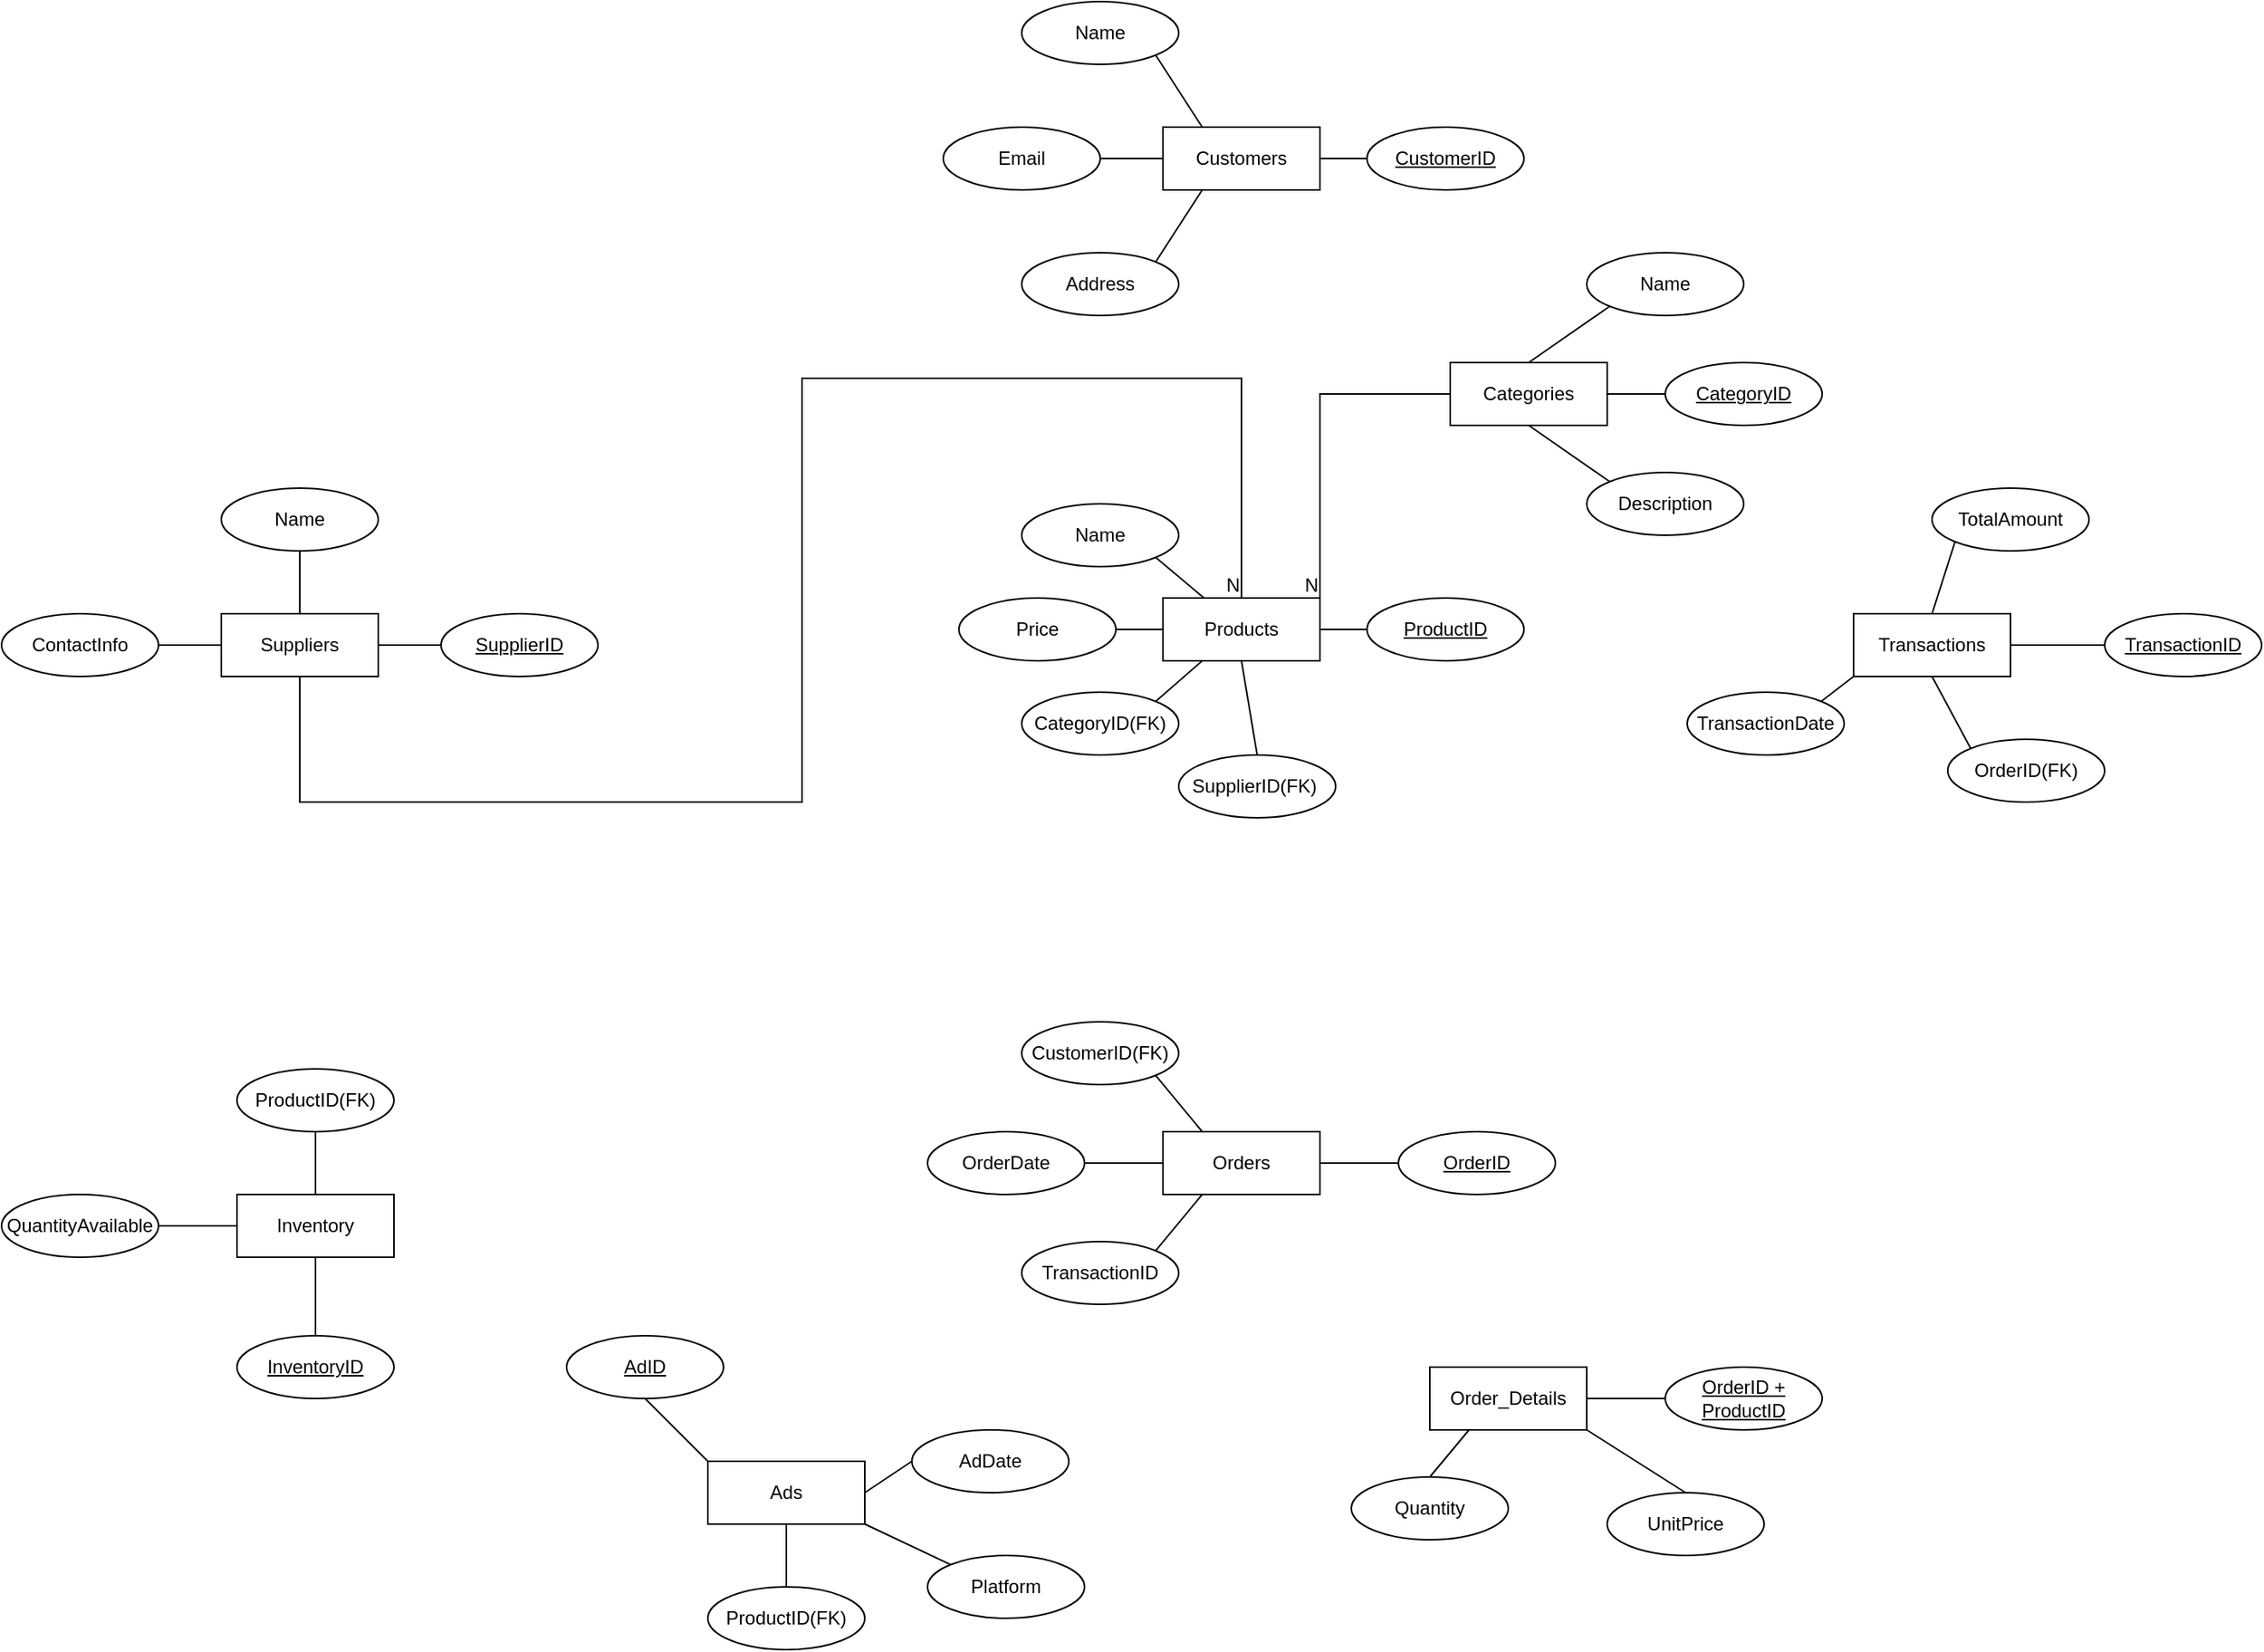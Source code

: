 <mxfile version="23.1.2" type="github">
  <diagram id="R2lEEEUBdFMjLlhIrx00" name="Page-1">
    <mxGraphModel dx="2417" dy="837" grid="1" gridSize="10" guides="1" tooltips="1" connect="1" arrows="1" fold="1" page="1" pageScale="1" pageWidth="827" pageHeight="1169" math="0" shadow="0" extFonts="Permanent Marker^https://fonts.googleapis.com/css?family=Permanent+Marker">
      <root>
        <mxCell id="0" />
        <mxCell id="1" parent="0" />
        <mxCell id="zfA8GvS_sk62KVz_93GT-23" value="Products" style="whiteSpace=wrap;html=1;align=center;" vertex="1" parent="1">
          <mxGeometry x="30" y="1060" width="100" height="40" as="geometry" />
        </mxCell>
        <mxCell id="zfA8GvS_sk62KVz_93GT-25" value="ProductID" style="ellipse;whiteSpace=wrap;html=1;align=center;fontStyle=4;" vertex="1" parent="1">
          <mxGeometry x="160" y="1060" width="100" height="40" as="geometry" />
        </mxCell>
        <mxCell id="zfA8GvS_sk62KVz_93GT-29" value="" style="endArrow=none;html=1;rounded=0;entryX=0;entryY=0.5;entryDx=0;entryDy=0;exitX=1;exitY=0.5;exitDx=0;exitDy=0;" edge="1" parent="1" source="zfA8GvS_sk62KVz_93GT-23" target="zfA8GvS_sk62KVz_93GT-25">
          <mxGeometry relative="1" as="geometry">
            <mxPoint x="50" y="1050" as="sourcePoint" />
            <mxPoint x="210" y="1050" as="targetPoint" />
          </mxGeometry>
        </mxCell>
        <mxCell id="zfA8GvS_sk62KVz_93GT-30" value="Name" style="ellipse;whiteSpace=wrap;html=1;align=center;" vertex="1" parent="1">
          <mxGeometry x="-60" y="1000" width="100" height="40" as="geometry" />
        </mxCell>
        <mxCell id="zfA8GvS_sk62KVz_93GT-31" value="Price" style="ellipse;whiteSpace=wrap;html=1;align=center;" vertex="1" parent="1">
          <mxGeometry x="-100" y="1060" width="100" height="40" as="geometry" />
        </mxCell>
        <mxCell id="zfA8GvS_sk62KVz_93GT-32" value="CategoryID(FK)" style="ellipse;whiteSpace=wrap;html=1;align=center;" vertex="1" parent="1">
          <mxGeometry x="-60" y="1120" width="100" height="40" as="geometry" />
        </mxCell>
        <mxCell id="zfA8GvS_sk62KVz_93GT-33" value="SupplierID(FK)&amp;nbsp;" style="ellipse;whiteSpace=wrap;html=1;align=center;" vertex="1" parent="1">
          <mxGeometry x="40" y="1160" width="100" height="40" as="geometry" />
        </mxCell>
        <mxCell id="zfA8GvS_sk62KVz_93GT-34" value="" style="endArrow=none;html=1;rounded=0;exitX=1;exitY=1;exitDx=0;exitDy=0;" edge="1" parent="1" source="zfA8GvS_sk62KVz_93GT-30" target="zfA8GvS_sk62KVz_93GT-23">
          <mxGeometry relative="1" as="geometry">
            <mxPoint x="50" y="1050" as="sourcePoint" />
            <mxPoint x="210" y="1050" as="targetPoint" />
          </mxGeometry>
        </mxCell>
        <mxCell id="zfA8GvS_sk62KVz_93GT-35" value="" style="endArrow=none;html=1;rounded=0;exitX=1;exitY=0.5;exitDx=0;exitDy=0;entryX=0;entryY=0.5;entryDx=0;entryDy=0;" edge="1" parent="1" source="zfA8GvS_sk62KVz_93GT-31" target="zfA8GvS_sk62KVz_93GT-23">
          <mxGeometry relative="1" as="geometry">
            <mxPoint x="60" y="1060" as="sourcePoint" />
            <mxPoint x="220" y="1060" as="targetPoint" />
          </mxGeometry>
        </mxCell>
        <mxCell id="zfA8GvS_sk62KVz_93GT-36" value="" style="endArrow=none;html=1;rounded=0;exitX=1;exitY=0;exitDx=0;exitDy=0;entryX=0.25;entryY=1;entryDx=0;entryDy=0;" edge="1" parent="1" source="zfA8GvS_sk62KVz_93GT-32" target="zfA8GvS_sk62KVz_93GT-23">
          <mxGeometry relative="1" as="geometry">
            <mxPoint x="70" y="1070" as="sourcePoint" />
            <mxPoint x="230" y="1070" as="targetPoint" />
          </mxGeometry>
        </mxCell>
        <mxCell id="zfA8GvS_sk62KVz_93GT-37" value="" style="endArrow=none;html=1;rounded=0;exitX=0.5;exitY=0;exitDx=0;exitDy=0;entryX=0.5;entryY=1;entryDx=0;entryDy=0;" edge="1" parent="1" source="zfA8GvS_sk62KVz_93GT-33" target="zfA8GvS_sk62KVz_93GT-23">
          <mxGeometry relative="1" as="geometry">
            <mxPoint x="80" y="1080" as="sourcePoint" />
            <mxPoint x="240" y="1080" as="targetPoint" />
          </mxGeometry>
        </mxCell>
        <mxCell id="zfA8GvS_sk62KVz_93GT-38" value="Customers" style="whiteSpace=wrap;html=1;align=center;" vertex="1" parent="1">
          <mxGeometry x="30" y="760" width="100" height="40" as="geometry" />
        </mxCell>
        <mxCell id="zfA8GvS_sk62KVz_93GT-39" value="CustomerID" style="ellipse;whiteSpace=wrap;html=1;align=center;fontStyle=4;" vertex="1" parent="1">
          <mxGeometry x="160" y="760" width="100" height="40" as="geometry" />
        </mxCell>
        <mxCell id="zfA8GvS_sk62KVz_93GT-40" value="Name" style="ellipse;whiteSpace=wrap;html=1;align=center;" vertex="1" parent="1">
          <mxGeometry x="-60" y="680" width="100" height="40" as="geometry" />
        </mxCell>
        <mxCell id="zfA8GvS_sk62KVz_93GT-41" value="Email" style="ellipse;whiteSpace=wrap;html=1;align=center;" vertex="1" parent="1">
          <mxGeometry x="-110" y="760" width="100" height="40" as="geometry" />
        </mxCell>
        <mxCell id="zfA8GvS_sk62KVz_93GT-42" value="Address" style="ellipse;whiteSpace=wrap;html=1;align=center;" vertex="1" parent="1">
          <mxGeometry x="-60" y="840" width="100" height="40" as="geometry" />
        </mxCell>
        <mxCell id="zfA8GvS_sk62KVz_93GT-43" value="" style="endArrow=none;html=1;rounded=0;exitX=1;exitY=0;exitDx=0;exitDy=0;entryX=0.25;entryY=1;entryDx=0;entryDy=0;" edge="1" parent="1" source="zfA8GvS_sk62KVz_93GT-42" target="zfA8GvS_sk62KVz_93GT-38">
          <mxGeometry relative="1" as="geometry">
            <mxPoint x="90" y="860.48" as="sourcePoint" />
            <mxPoint x="310" y="880" as="targetPoint" />
          </mxGeometry>
        </mxCell>
        <mxCell id="zfA8GvS_sk62KVz_93GT-44" value="" style="endArrow=none;html=1;rounded=0;exitX=1;exitY=0.5;exitDx=0;exitDy=0;entryX=0;entryY=0.5;entryDx=0;entryDy=0;" edge="1" parent="1" source="zfA8GvS_sk62KVz_93GT-41" target="zfA8GvS_sk62KVz_93GT-38">
          <mxGeometry relative="1" as="geometry">
            <mxPoint x="110" y="850" as="sourcePoint" />
            <mxPoint x="270" y="850" as="targetPoint" />
          </mxGeometry>
        </mxCell>
        <mxCell id="zfA8GvS_sk62KVz_93GT-45" value="" style="endArrow=none;html=1;rounded=0;exitX=1;exitY=1;exitDx=0;exitDy=0;entryX=0.25;entryY=0;entryDx=0;entryDy=0;" edge="1" parent="1" source="zfA8GvS_sk62KVz_93GT-40" target="zfA8GvS_sk62KVz_93GT-38">
          <mxGeometry relative="1" as="geometry">
            <mxPoint x="70" y="850" as="sourcePoint" />
            <mxPoint x="230" y="850" as="targetPoint" />
          </mxGeometry>
        </mxCell>
        <mxCell id="zfA8GvS_sk62KVz_93GT-46" value="" style="endArrow=none;html=1;rounded=0;entryX=0;entryY=0.5;entryDx=0;entryDy=0;exitX=1;exitY=0.5;exitDx=0;exitDy=0;" edge="1" parent="1" source="zfA8GvS_sk62KVz_93GT-38" target="zfA8GvS_sk62KVz_93GT-39">
          <mxGeometry relative="1" as="geometry">
            <mxPoint x="80" y="860" as="sourcePoint" />
            <mxPoint x="240" y="860" as="targetPoint" />
          </mxGeometry>
        </mxCell>
        <mxCell id="zfA8GvS_sk62KVz_93GT-47" value="Orders" style="whiteSpace=wrap;html=1;align=center;" vertex="1" parent="1">
          <mxGeometry x="30" y="1400" width="100" height="40" as="geometry" />
        </mxCell>
        <mxCell id="zfA8GvS_sk62KVz_93GT-48" value="OrderID" style="ellipse;whiteSpace=wrap;html=1;align=center;fontStyle=4;" vertex="1" parent="1">
          <mxGeometry x="180" y="1400" width="100" height="40" as="geometry" />
        </mxCell>
        <mxCell id="zfA8GvS_sk62KVz_93GT-49" value="CustomerID(FK)" style="ellipse;whiteSpace=wrap;html=1;align=center;" vertex="1" parent="1">
          <mxGeometry x="-60" y="1330" width="100" height="40" as="geometry" />
        </mxCell>
        <mxCell id="zfA8GvS_sk62KVz_93GT-50" value="OrderDate" style="ellipse;whiteSpace=wrap;html=1;align=center;" vertex="1" parent="1">
          <mxGeometry x="-120" y="1400" width="100" height="40" as="geometry" />
        </mxCell>
        <mxCell id="zfA8GvS_sk62KVz_93GT-51" value="TransactionID" style="ellipse;whiteSpace=wrap;html=1;align=center;" vertex="1" parent="1">
          <mxGeometry x="-60" y="1470" width="100" height="40" as="geometry" />
        </mxCell>
        <mxCell id="zfA8GvS_sk62KVz_93GT-52" value="" style="endArrow=none;html=1;rounded=0;entryX=0;entryY=0.5;entryDx=0;entryDy=0;exitX=1;exitY=0.5;exitDx=0;exitDy=0;" edge="1" parent="1" source="zfA8GvS_sk62KVz_93GT-50" target="zfA8GvS_sk62KVz_93GT-47">
          <mxGeometry relative="1" as="geometry">
            <mxPoint x="-30" y="1480" as="sourcePoint" />
            <mxPoint x="130" y="1480" as="targetPoint" />
          </mxGeometry>
        </mxCell>
        <mxCell id="zfA8GvS_sk62KVz_93GT-54" value="" style="endArrow=none;html=1;rounded=0;entryX=0.25;entryY=1;entryDx=0;entryDy=0;exitX=1;exitY=0;exitDx=0;exitDy=0;" edge="1" parent="1" source="zfA8GvS_sk62KVz_93GT-51" target="zfA8GvS_sk62KVz_93GT-47">
          <mxGeometry relative="1" as="geometry">
            <mxPoint x="-10" y="1430" as="sourcePoint" />
            <mxPoint x="40" y="1430" as="targetPoint" />
          </mxGeometry>
        </mxCell>
        <mxCell id="zfA8GvS_sk62KVz_93GT-55" value="" style="endArrow=none;html=1;rounded=0;entryX=0.25;entryY=0;entryDx=0;entryDy=0;exitX=1;exitY=1;exitDx=0;exitDy=0;" edge="1" parent="1" source="zfA8GvS_sk62KVz_93GT-49" target="zfA8GvS_sk62KVz_93GT-47">
          <mxGeometry relative="1" as="geometry">
            <mxPoint y="1440" as="sourcePoint" />
            <mxPoint x="50" y="1440" as="targetPoint" />
          </mxGeometry>
        </mxCell>
        <mxCell id="zfA8GvS_sk62KVz_93GT-56" value="" style="endArrow=none;html=1;rounded=0;entryX=1;entryY=0.5;entryDx=0;entryDy=0;exitX=0;exitY=0.5;exitDx=0;exitDy=0;" edge="1" parent="1" source="zfA8GvS_sk62KVz_93GT-48" target="zfA8GvS_sk62KVz_93GT-47">
          <mxGeometry relative="1" as="geometry">
            <mxPoint x="10" y="1450" as="sourcePoint" />
            <mxPoint x="60" y="1450" as="targetPoint" />
          </mxGeometry>
        </mxCell>
        <mxCell id="zfA8GvS_sk62KVz_93GT-57" value="Order_Details" style="whiteSpace=wrap;html=1;align=center;" vertex="1" parent="1">
          <mxGeometry x="200" y="1550" width="100" height="40" as="geometry" />
        </mxCell>
        <mxCell id="zfA8GvS_sk62KVz_93GT-58" value="OrderID + ProductID" style="ellipse;whiteSpace=wrap;html=1;align=center;fontStyle=4;" vertex="1" parent="1">
          <mxGeometry x="350" y="1550" width="100" height="40" as="geometry" />
        </mxCell>
        <mxCell id="zfA8GvS_sk62KVz_93GT-59" value="UnitPrice" style="ellipse;whiteSpace=wrap;html=1;align=center;" vertex="1" parent="1">
          <mxGeometry x="313" y="1630" width="100" height="40" as="geometry" />
        </mxCell>
        <mxCell id="zfA8GvS_sk62KVz_93GT-60" value="Quantity" style="ellipse;whiteSpace=wrap;html=1;align=center;" vertex="1" parent="1">
          <mxGeometry x="150" y="1620" width="100" height="40" as="geometry" />
        </mxCell>
        <mxCell id="zfA8GvS_sk62KVz_93GT-61" value="" style="endArrow=none;html=1;rounded=0;entryX=0.5;entryY=0;entryDx=0;entryDy=0;exitX=0.25;exitY=1;exitDx=0;exitDy=0;" edge="1" parent="1" source="zfA8GvS_sk62KVz_93GT-57" target="zfA8GvS_sk62KVz_93GT-60">
          <mxGeometry relative="1" as="geometry">
            <mxPoint x="20" y="1460" as="sourcePoint" />
            <mxPoint x="70" y="1460" as="targetPoint" />
          </mxGeometry>
        </mxCell>
        <mxCell id="zfA8GvS_sk62KVz_93GT-62" value="" style="endArrow=none;html=1;rounded=0;entryX=0;entryY=0.5;entryDx=0;entryDy=0;exitX=1;exitY=0.5;exitDx=0;exitDy=0;" edge="1" parent="1" source="zfA8GvS_sk62KVz_93GT-57" target="zfA8GvS_sk62KVz_93GT-58">
          <mxGeometry relative="1" as="geometry">
            <mxPoint x="30" y="1470" as="sourcePoint" />
            <mxPoint x="80" y="1470" as="targetPoint" />
          </mxGeometry>
        </mxCell>
        <mxCell id="zfA8GvS_sk62KVz_93GT-63" value="" style="endArrow=none;html=1;rounded=0;entryX=0.5;entryY=0;entryDx=0;entryDy=0;exitX=1;exitY=1;exitDx=0;exitDy=0;" edge="1" parent="1" source="zfA8GvS_sk62KVz_93GT-57" target="zfA8GvS_sk62KVz_93GT-59">
          <mxGeometry relative="1" as="geometry">
            <mxPoint x="40" y="1480" as="sourcePoint" />
            <mxPoint x="90" y="1480" as="targetPoint" />
          </mxGeometry>
        </mxCell>
        <mxCell id="zfA8GvS_sk62KVz_93GT-64" value="Transactions" style="whiteSpace=wrap;html=1;align=center;" vertex="1" parent="1">
          <mxGeometry x="470" y="1070" width="100" height="40" as="geometry" />
        </mxCell>
        <mxCell id="zfA8GvS_sk62KVz_93GT-65" value="TransactionID" style="ellipse;whiteSpace=wrap;html=1;align=center;fontStyle=4;" vertex="1" parent="1">
          <mxGeometry x="630" y="1070" width="100" height="40" as="geometry" />
        </mxCell>
        <mxCell id="zfA8GvS_sk62KVz_93GT-66" value="OrderID(FK)" style="ellipse;whiteSpace=wrap;html=1;align=center;" vertex="1" parent="1">
          <mxGeometry x="530" y="1150" width="100" height="40" as="geometry" />
        </mxCell>
        <mxCell id="zfA8GvS_sk62KVz_93GT-67" value="TransactionDate" style="ellipse;whiteSpace=wrap;html=1;align=center;" vertex="1" parent="1">
          <mxGeometry x="364" y="1120" width="100" height="40" as="geometry" />
        </mxCell>
        <mxCell id="zfA8GvS_sk62KVz_93GT-68" value="TotalAmount" style="ellipse;whiteSpace=wrap;html=1;align=center;" vertex="1" parent="1">
          <mxGeometry x="520" y="990" width="100" height="40" as="geometry" />
        </mxCell>
        <mxCell id="zfA8GvS_sk62KVz_93GT-69" value="" style="endArrow=none;html=1;rounded=0;exitX=0.5;exitY=1;exitDx=0;exitDy=0;entryX=0;entryY=0;entryDx=0;entryDy=0;" edge="1" parent="1" source="zfA8GvS_sk62KVz_93GT-64" target="zfA8GvS_sk62KVz_93GT-66">
          <mxGeometry relative="1" as="geometry">
            <mxPoint x="460" y="1140" as="sourcePoint" />
            <mxPoint x="620" y="1140" as="targetPoint" />
          </mxGeometry>
        </mxCell>
        <mxCell id="zfA8GvS_sk62KVz_93GT-71" value="" style="endArrow=none;html=1;rounded=0;exitX=1;exitY=0.5;exitDx=0;exitDy=0;entryX=0;entryY=0.5;entryDx=0;entryDy=0;" edge="1" parent="1" source="zfA8GvS_sk62KVz_93GT-64" target="zfA8GvS_sk62KVz_93GT-65">
          <mxGeometry relative="1" as="geometry">
            <mxPoint x="530" y="1120" as="sourcePoint" />
            <mxPoint x="555" y="1166" as="targetPoint" />
          </mxGeometry>
        </mxCell>
        <mxCell id="zfA8GvS_sk62KVz_93GT-72" value="" style="endArrow=none;html=1;rounded=0;exitX=1;exitY=0;exitDx=0;exitDy=0;entryX=0;entryY=1;entryDx=0;entryDy=0;" edge="1" parent="1" source="zfA8GvS_sk62KVz_93GT-67" target="zfA8GvS_sk62KVz_93GT-64">
          <mxGeometry relative="1" as="geometry">
            <mxPoint x="580" y="1100" as="sourcePoint" />
            <mxPoint x="640" y="1100" as="targetPoint" />
          </mxGeometry>
        </mxCell>
        <mxCell id="zfA8GvS_sk62KVz_93GT-73" value="" style="endArrow=none;html=1;rounded=0;exitX=0;exitY=1;exitDx=0;exitDy=0;entryX=0.5;entryY=0;entryDx=0;entryDy=0;" edge="1" parent="1" source="zfA8GvS_sk62KVz_93GT-68" target="zfA8GvS_sk62KVz_93GT-64">
          <mxGeometry relative="1" as="geometry">
            <mxPoint x="459" y="1136" as="sourcePoint" />
            <mxPoint x="480" y="1120" as="targetPoint" />
          </mxGeometry>
        </mxCell>
        <mxCell id="zfA8GvS_sk62KVz_93GT-74" value="Suppliers" style="whiteSpace=wrap;html=1;align=center;" vertex="1" parent="1">
          <mxGeometry x="-570" y="1070" width="100" height="40" as="geometry" />
        </mxCell>
        <mxCell id="zfA8GvS_sk62KVz_93GT-75" value="SupplierID" style="ellipse;whiteSpace=wrap;html=1;align=center;fontStyle=4;" vertex="1" parent="1">
          <mxGeometry x="-430" y="1070" width="100" height="40" as="geometry" />
        </mxCell>
        <mxCell id="zfA8GvS_sk62KVz_93GT-76" value="Name" style="ellipse;whiteSpace=wrap;html=1;align=center;" vertex="1" parent="1">
          <mxGeometry x="-570" y="990" width="100" height="40" as="geometry" />
        </mxCell>
        <mxCell id="zfA8GvS_sk62KVz_93GT-77" value="ContactInfo" style="ellipse;whiteSpace=wrap;html=1;align=center;" vertex="1" parent="1">
          <mxGeometry x="-710" y="1070" width="100" height="40" as="geometry" />
        </mxCell>
        <mxCell id="zfA8GvS_sk62KVz_93GT-78" value="" style="endArrow=none;html=1;rounded=0;entryX=0;entryY=0.5;entryDx=0;entryDy=0;exitX=1;exitY=0.5;exitDx=0;exitDy=0;" edge="1" parent="1" source="zfA8GvS_sk62KVz_93GT-77" target="zfA8GvS_sk62KVz_93GT-74">
          <mxGeometry relative="1" as="geometry">
            <mxPoint x="-610" y="1220" as="sourcePoint" />
            <mxPoint x="-450" y="1220" as="targetPoint" />
          </mxGeometry>
        </mxCell>
        <mxCell id="zfA8GvS_sk62KVz_93GT-79" value="" style="endArrow=none;html=1;rounded=0;entryX=0;entryY=0.5;entryDx=0;entryDy=0;exitX=1;exitY=0.5;exitDx=0;exitDy=0;" edge="1" parent="1" source="zfA8GvS_sk62KVz_93GT-74" target="zfA8GvS_sk62KVz_93GT-75">
          <mxGeometry relative="1" as="geometry">
            <mxPoint x="-600" y="1230" as="sourcePoint" />
            <mxPoint x="-440" y="1230" as="targetPoint" />
          </mxGeometry>
        </mxCell>
        <mxCell id="zfA8GvS_sk62KVz_93GT-80" value="" style="endArrow=none;html=1;rounded=0;exitX=0.5;exitY=1;exitDx=0;exitDy=0;" edge="1" parent="1" source="zfA8GvS_sk62KVz_93GT-76" target="zfA8GvS_sk62KVz_93GT-74">
          <mxGeometry relative="1" as="geometry">
            <mxPoint x="-590" y="1240" as="sourcePoint" />
            <mxPoint x="-430" y="1240" as="targetPoint" />
          </mxGeometry>
        </mxCell>
        <mxCell id="zfA8GvS_sk62KVz_93GT-81" value="Categories" style="whiteSpace=wrap;html=1;align=center;" vertex="1" parent="1">
          <mxGeometry x="213" y="910" width="100" height="40" as="geometry" />
        </mxCell>
        <mxCell id="zfA8GvS_sk62KVz_93GT-82" value="CategoryID" style="ellipse;whiteSpace=wrap;html=1;align=center;fontStyle=4;" vertex="1" parent="1">
          <mxGeometry x="350" y="910" width="100" height="40" as="geometry" />
        </mxCell>
        <mxCell id="zfA8GvS_sk62KVz_93GT-83" value="Description" style="ellipse;whiteSpace=wrap;html=1;align=center;" vertex="1" parent="1">
          <mxGeometry x="300" y="980" width="100" height="40" as="geometry" />
        </mxCell>
        <mxCell id="zfA8GvS_sk62KVz_93GT-84" value="Name" style="ellipse;whiteSpace=wrap;html=1;align=center;" vertex="1" parent="1">
          <mxGeometry x="300" y="840" width="100" height="40" as="geometry" />
        </mxCell>
        <mxCell id="zfA8GvS_sk62KVz_93GT-85" value="" style="endArrow=none;html=1;rounded=0;exitX=0;exitY=0;exitDx=0;exitDy=0;entryX=0.5;entryY=1;entryDx=0;entryDy=0;" edge="1" parent="1" source="zfA8GvS_sk62KVz_93GT-83" target="zfA8GvS_sk62KVz_93GT-81">
          <mxGeometry relative="1" as="geometry">
            <mxPoint x="20" y="940" as="sourcePoint" />
            <mxPoint x="100" y="940" as="targetPoint" />
          </mxGeometry>
        </mxCell>
        <mxCell id="zfA8GvS_sk62KVz_93GT-86" value="" style="endArrow=none;html=1;rounded=0;entryX=0;entryY=0.5;entryDx=0;entryDy=0;exitX=1;exitY=0.5;exitDx=0;exitDy=0;" edge="1" parent="1" source="zfA8GvS_sk62KVz_93GT-81" target="zfA8GvS_sk62KVz_93GT-82">
          <mxGeometry relative="1" as="geometry">
            <mxPoint x="320" y="930" as="sourcePoint" />
            <mxPoint x="110" y="950" as="targetPoint" />
          </mxGeometry>
        </mxCell>
        <mxCell id="zfA8GvS_sk62KVz_93GT-87" value="" style="endArrow=none;html=1;rounded=0;entryX=0;entryY=1;entryDx=0;entryDy=0;exitX=0.5;exitY=0;exitDx=0;exitDy=0;" edge="1" parent="1" source="zfA8GvS_sk62KVz_93GT-81" target="zfA8GvS_sk62KVz_93GT-84">
          <mxGeometry relative="1" as="geometry">
            <mxPoint x="40" y="960" as="sourcePoint" />
            <mxPoint x="120" y="960" as="targetPoint" />
          </mxGeometry>
        </mxCell>
        <mxCell id="zfA8GvS_sk62KVz_93GT-88" value="Inventory" style="whiteSpace=wrap;html=1;align=center;" vertex="1" parent="1">
          <mxGeometry x="-560" y="1440" width="100" height="40" as="geometry" />
        </mxCell>
        <mxCell id="zfA8GvS_sk62KVz_93GT-89" value="InventoryID" style="ellipse;whiteSpace=wrap;html=1;align=center;fontStyle=4;" vertex="1" parent="1">
          <mxGeometry x="-560" y="1530" width="100" height="40" as="geometry" />
        </mxCell>
        <mxCell id="zfA8GvS_sk62KVz_93GT-90" value="ProductID(FK)" style="ellipse;whiteSpace=wrap;html=1;align=center;" vertex="1" parent="1">
          <mxGeometry x="-560" y="1360" width="100" height="40" as="geometry" />
        </mxCell>
        <mxCell id="zfA8GvS_sk62KVz_93GT-91" value="QuantityAvailable" style="ellipse;whiteSpace=wrap;html=1;align=center;" vertex="1" parent="1">
          <mxGeometry x="-710" y="1440" width="100" height="40" as="geometry" />
        </mxCell>
        <mxCell id="zfA8GvS_sk62KVz_93GT-93" value="" style="endArrow=none;html=1;rounded=0;exitX=0.5;exitY=1;exitDx=0;exitDy=0;entryX=0.5;entryY=0;entryDx=0;entryDy=0;" edge="1" parent="1" source="zfA8GvS_sk62KVz_93GT-88" target="zfA8GvS_sk62KVz_93GT-89">
          <mxGeometry relative="1" as="geometry">
            <mxPoint x="-680" y="1550" as="sourcePoint" />
            <mxPoint x="-600" y="1600" as="targetPoint" />
          </mxGeometry>
        </mxCell>
        <mxCell id="zfA8GvS_sk62KVz_93GT-94" value="" style="endArrow=none;html=1;rounded=0;exitX=1;exitY=0.5;exitDx=0;exitDy=0;entryX=0;entryY=0.5;entryDx=0;entryDy=0;" edge="1" parent="1" source="zfA8GvS_sk62KVz_93GT-91" target="zfA8GvS_sk62KVz_93GT-88">
          <mxGeometry relative="1" as="geometry">
            <mxPoint x="-670" y="1560" as="sourcePoint" />
            <mxPoint x="-590" y="1610" as="targetPoint" />
          </mxGeometry>
        </mxCell>
        <mxCell id="zfA8GvS_sk62KVz_93GT-95" value="" style="endArrow=none;html=1;rounded=0;entryX=0.5;entryY=1;entryDx=0;entryDy=0;exitX=0.5;exitY=0;exitDx=0;exitDy=0;" edge="1" parent="1" source="zfA8GvS_sk62KVz_93GT-88" target="zfA8GvS_sk62KVz_93GT-90">
          <mxGeometry relative="1" as="geometry">
            <mxPoint x="-660" y="1570" as="sourcePoint" />
            <mxPoint x="-580" y="1620" as="targetPoint" />
          </mxGeometry>
        </mxCell>
        <mxCell id="zfA8GvS_sk62KVz_93GT-96" value="Ads" style="whiteSpace=wrap;html=1;align=center;" vertex="1" parent="1">
          <mxGeometry x="-260" y="1610" width="100" height="40" as="geometry" />
        </mxCell>
        <mxCell id="zfA8GvS_sk62KVz_93GT-97" value="AdID" style="ellipse;whiteSpace=wrap;html=1;align=center;fontStyle=4;" vertex="1" parent="1">
          <mxGeometry x="-350" y="1530" width="100" height="40" as="geometry" />
        </mxCell>
        <mxCell id="zfA8GvS_sk62KVz_93GT-98" value="ProductID(FK)" style="ellipse;whiteSpace=wrap;html=1;align=center;" vertex="1" parent="1">
          <mxGeometry x="-260" y="1690" width="100" height="40" as="geometry" />
        </mxCell>
        <mxCell id="zfA8GvS_sk62KVz_93GT-99" value="AdDate" style="ellipse;whiteSpace=wrap;html=1;align=center;" vertex="1" parent="1">
          <mxGeometry x="-130" y="1590" width="100" height="40" as="geometry" />
        </mxCell>
        <mxCell id="zfA8GvS_sk62KVz_93GT-100" value="Platform" style="ellipse;whiteSpace=wrap;html=1;align=center;" vertex="1" parent="1">
          <mxGeometry x="-120" y="1670" width="100" height="40" as="geometry" />
        </mxCell>
        <mxCell id="zfA8GvS_sk62KVz_93GT-101" value="" style="endArrow=none;html=1;rounded=0;exitX=1;exitY=0.5;exitDx=0;exitDy=0;entryX=0;entryY=0.5;entryDx=0;entryDy=0;" edge="1" parent="1" source="zfA8GvS_sk62KVz_93GT-96" target="zfA8GvS_sk62KVz_93GT-99">
          <mxGeometry relative="1" as="geometry">
            <mxPoint x="-80" y="1650" as="sourcePoint" />
            <mxPoint x="80" y="1650" as="targetPoint" />
          </mxGeometry>
        </mxCell>
        <mxCell id="zfA8GvS_sk62KVz_93GT-102" value="" style="endArrow=none;html=1;rounded=0;exitX=1;exitY=1;exitDx=0;exitDy=0;entryX=0;entryY=0;entryDx=0;entryDy=0;" edge="1" parent="1" source="zfA8GvS_sk62KVz_93GT-96" target="zfA8GvS_sk62KVz_93GT-100">
          <mxGeometry relative="1" as="geometry">
            <mxPoint x="-70" y="1660" as="sourcePoint" />
            <mxPoint x="90" y="1660" as="targetPoint" />
          </mxGeometry>
        </mxCell>
        <mxCell id="zfA8GvS_sk62KVz_93GT-103" value="" style="endArrow=none;html=1;rounded=0;exitX=0.5;exitY=0;exitDx=0;exitDy=0;entryX=0.5;entryY=1;entryDx=0;entryDy=0;" edge="1" parent="1" source="zfA8GvS_sk62KVz_93GT-98" target="zfA8GvS_sk62KVz_93GT-96">
          <mxGeometry relative="1" as="geometry">
            <mxPoint x="-60" y="1670" as="sourcePoint" />
            <mxPoint x="100" y="1670" as="targetPoint" />
          </mxGeometry>
        </mxCell>
        <mxCell id="zfA8GvS_sk62KVz_93GT-104" value="" style="endArrow=none;html=1;rounded=0;exitX=0;exitY=0;exitDx=0;exitDy=0;entryX=0.5;entryY=1;entryDx=0;entryDy=0;" edge="1" parent="1" source="zfA8GvS_sk62KVz_93GT-96" target="zfA8GvS_sk62KVz_93GT-97">
          <mxGeometry relative="1" as="geometry">
            <mxPoint x="-50" y="1680" as="sourcePoint" />
            <mxPoint x="110" y="1680" as="targetPoint" />
          </mxGeometry>
        </mxCell>
        <mxCell id="zfA8GvS_sk62KVz_93GT-106" value="" style="endArrow=none;html=1;rounded=0;entryX=1;entryY=0;entryDx=0;entryDy=0;exitX=0;exitY=0.5;exitDx=0;exitDy=0;" edge="1" parent="1" source="zfA8GvS_sk62KVz_93GT-81" target="zfA8GvS_sk62KVz_93GT-23">
          <mxGeometry relative="1" as="geometry">
            <mxPoint x="-250" y="1220" as="sourcePoint" />
            <mxPoint x="-90" y="1220" as="targetPoint" />
            <Array as="points">
              <mxPoint x="130" y="930" />
            </Array>
          </mxGeometry>
        </mxCell>
        <mxCell id="zfA8GvS_sk62KVz_93GT-107" value="N" style="resizable=0;html=1;whiteSpace=wrap;align=right;verticalAlign=bottom;" connectable="0" vertex="1" parent="zfA8GvS_sk62KVz_93GT-106">
          <mxGeometry x="1" relative="1" as="geometry" />
        </mxCell>
        <mxCell id="zfA8GvS_sk62KVz_93GT-108" value="" style="endArrow=none;html=1;rounded=0;entryX=0.5;entryY=0;entryDx=0;entryDy=0;exitX=0.5;exitY=1;exitDx=0;exitDy=0;" edge="1" parent="1" source="zfA8GvS_sk62KVz_93GT-74" target="zfA8GvS_sk62KVz_93GT-23">
          <mxGeometry relative="1" as="geometry">
            <mxPoint x="60" y="1270" as="sourcePoint" />
            <mxPoint x="220" y="1270" as="targetPoint" />
            <Array as="points">
              <mxPoint x="-520" y="1190" />
              <mxPoint x="-200" y="1190" />
              <mxPoint x="-200" y="920" />
              <mxPoint x="80" y="920" />
            </Array>
          </mxGeometry>
        </mxCell>
        <mxCell id="zfA8GvS_sk62KVz_93GT-109" value="N" style="resizable=0;html=1;whiteSpace=wrap;align=right;verticalAlign=bottom;" connectable="0" vertex="1" parent="zfA8GvS_sk62KVz_93GT-108">
          <mxGeometry x="1" relative="1" as="geometry" />
        </mxCell>
      </root>
    </mxGraphModel>
  </diagram>
</mxfile>
